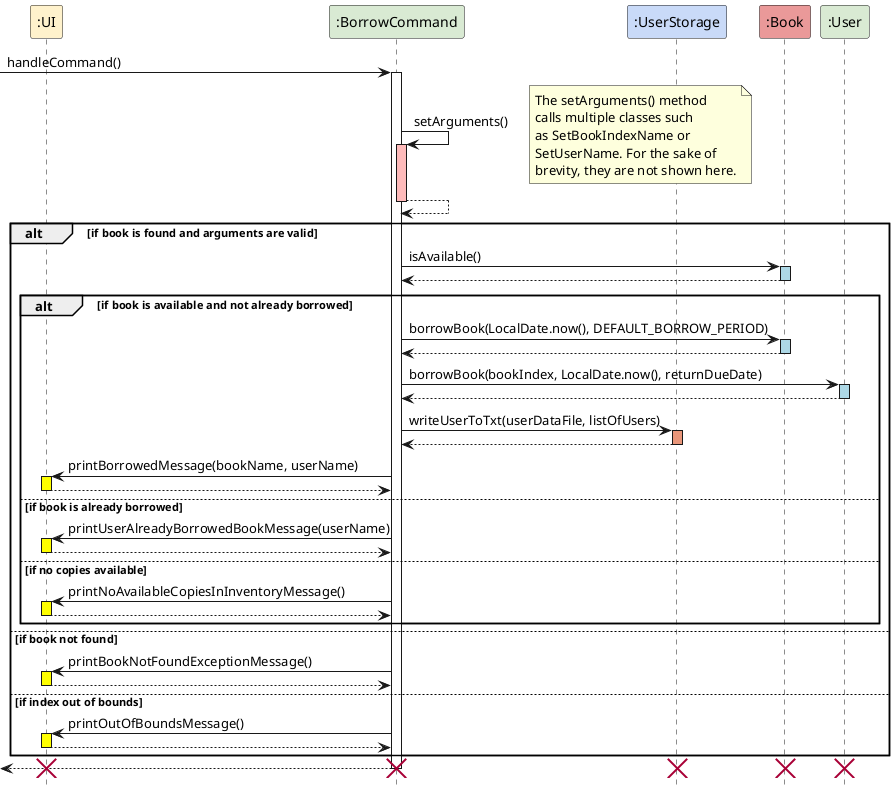 @startuml
' Define colors using preprocessor directives
!define UI_COLOR #FFF2CC
!define BORROW_COLOR #D9EAD3
!define USERSTORAGE_COLOR #C9DAF8
!define BOOK_COLOR #EA9999
!define USER_COLOR #D9EAD3

hide footbox

participant ":UI" as Ui UI_COLOR
participant ":BorrowCommand" as borCmd BORROW_COLOR
participant ":UserStorage" as uStorage USERSTORAGE_COLOR
participant ":Book" as book BOOK_COLOR
participant ":User" as user USER_COLOR

[-> borCmd : handleCommand()
activate borCmd

borCmd -> borCmd : setArguments()
note right
    The setArguments() method
    calls multiple classes such
    as SetBookIndexName or
    SetUserName. For the sake of
    brevity, they are not shown here.
end note
activate borCmd #FFBBBB
borCmd --> borCmd
deactivate borCmd

alt if book is found and arguments are valid
    borCmd -> book : isAvailable()
    activate book #ADD8E6
    book --> borCmd
    deactivate book

    alt if book is available and not already borrowed
        borCmd -> book : borrowBook(LocalDate.now(), DEFAULT_BORROW_PERIOD)
        activate book #ADD8E6
        book --> borCmd
        deactivate book

        borCmd -> user : borrowBook(bookIndex, LocalDate.now(), returnDueDate)
        activate user #ADD8E6
        user --> borCmd
        deactivate user

        borCmd -> uStorage : writeUserToTxt(userDataFile, listOfUsers)
        activate uStorage #DarkSalmon
        uStorage --> borCmd
        deactivate uStorage
        borCmd -> Ui : printBorrowedMessage(bookName, userName)
        activate Ui #Yellow
        Ui --> borCmd
        deactivate Ui
    else if book is already borrowed
        borCmd -> Ui : printUserAlreadyBorrowedBookMessage(userName)
        activate Ui #Yellow
        Ui --> borCmd
        deactivate Ui
    else if no copies available
        borCmd -> Ui : printNoAvailableCopiesInInventoryMessage()
        activate Ui #Yellow
        Ui --> borCmd
        deactivate Ui
    end
else if book not found
    borCmd -> Ui : printBookNotFoundExceptionMessage()
    activate Ui #Yellow
    Ui --> borCmd
    deactivate Ui


else if index out of bounds
    borCmd -> Ui : printOutOfBoundsMessage()
    activate Ui #Yellow
    Ui --> borCmd
    deactivate Ui

end




[<-- borCmd
destroy Ui
destroy borCmd
destroy uStorage
destroy book
destroy user

deactivate borCmd

@enduml
